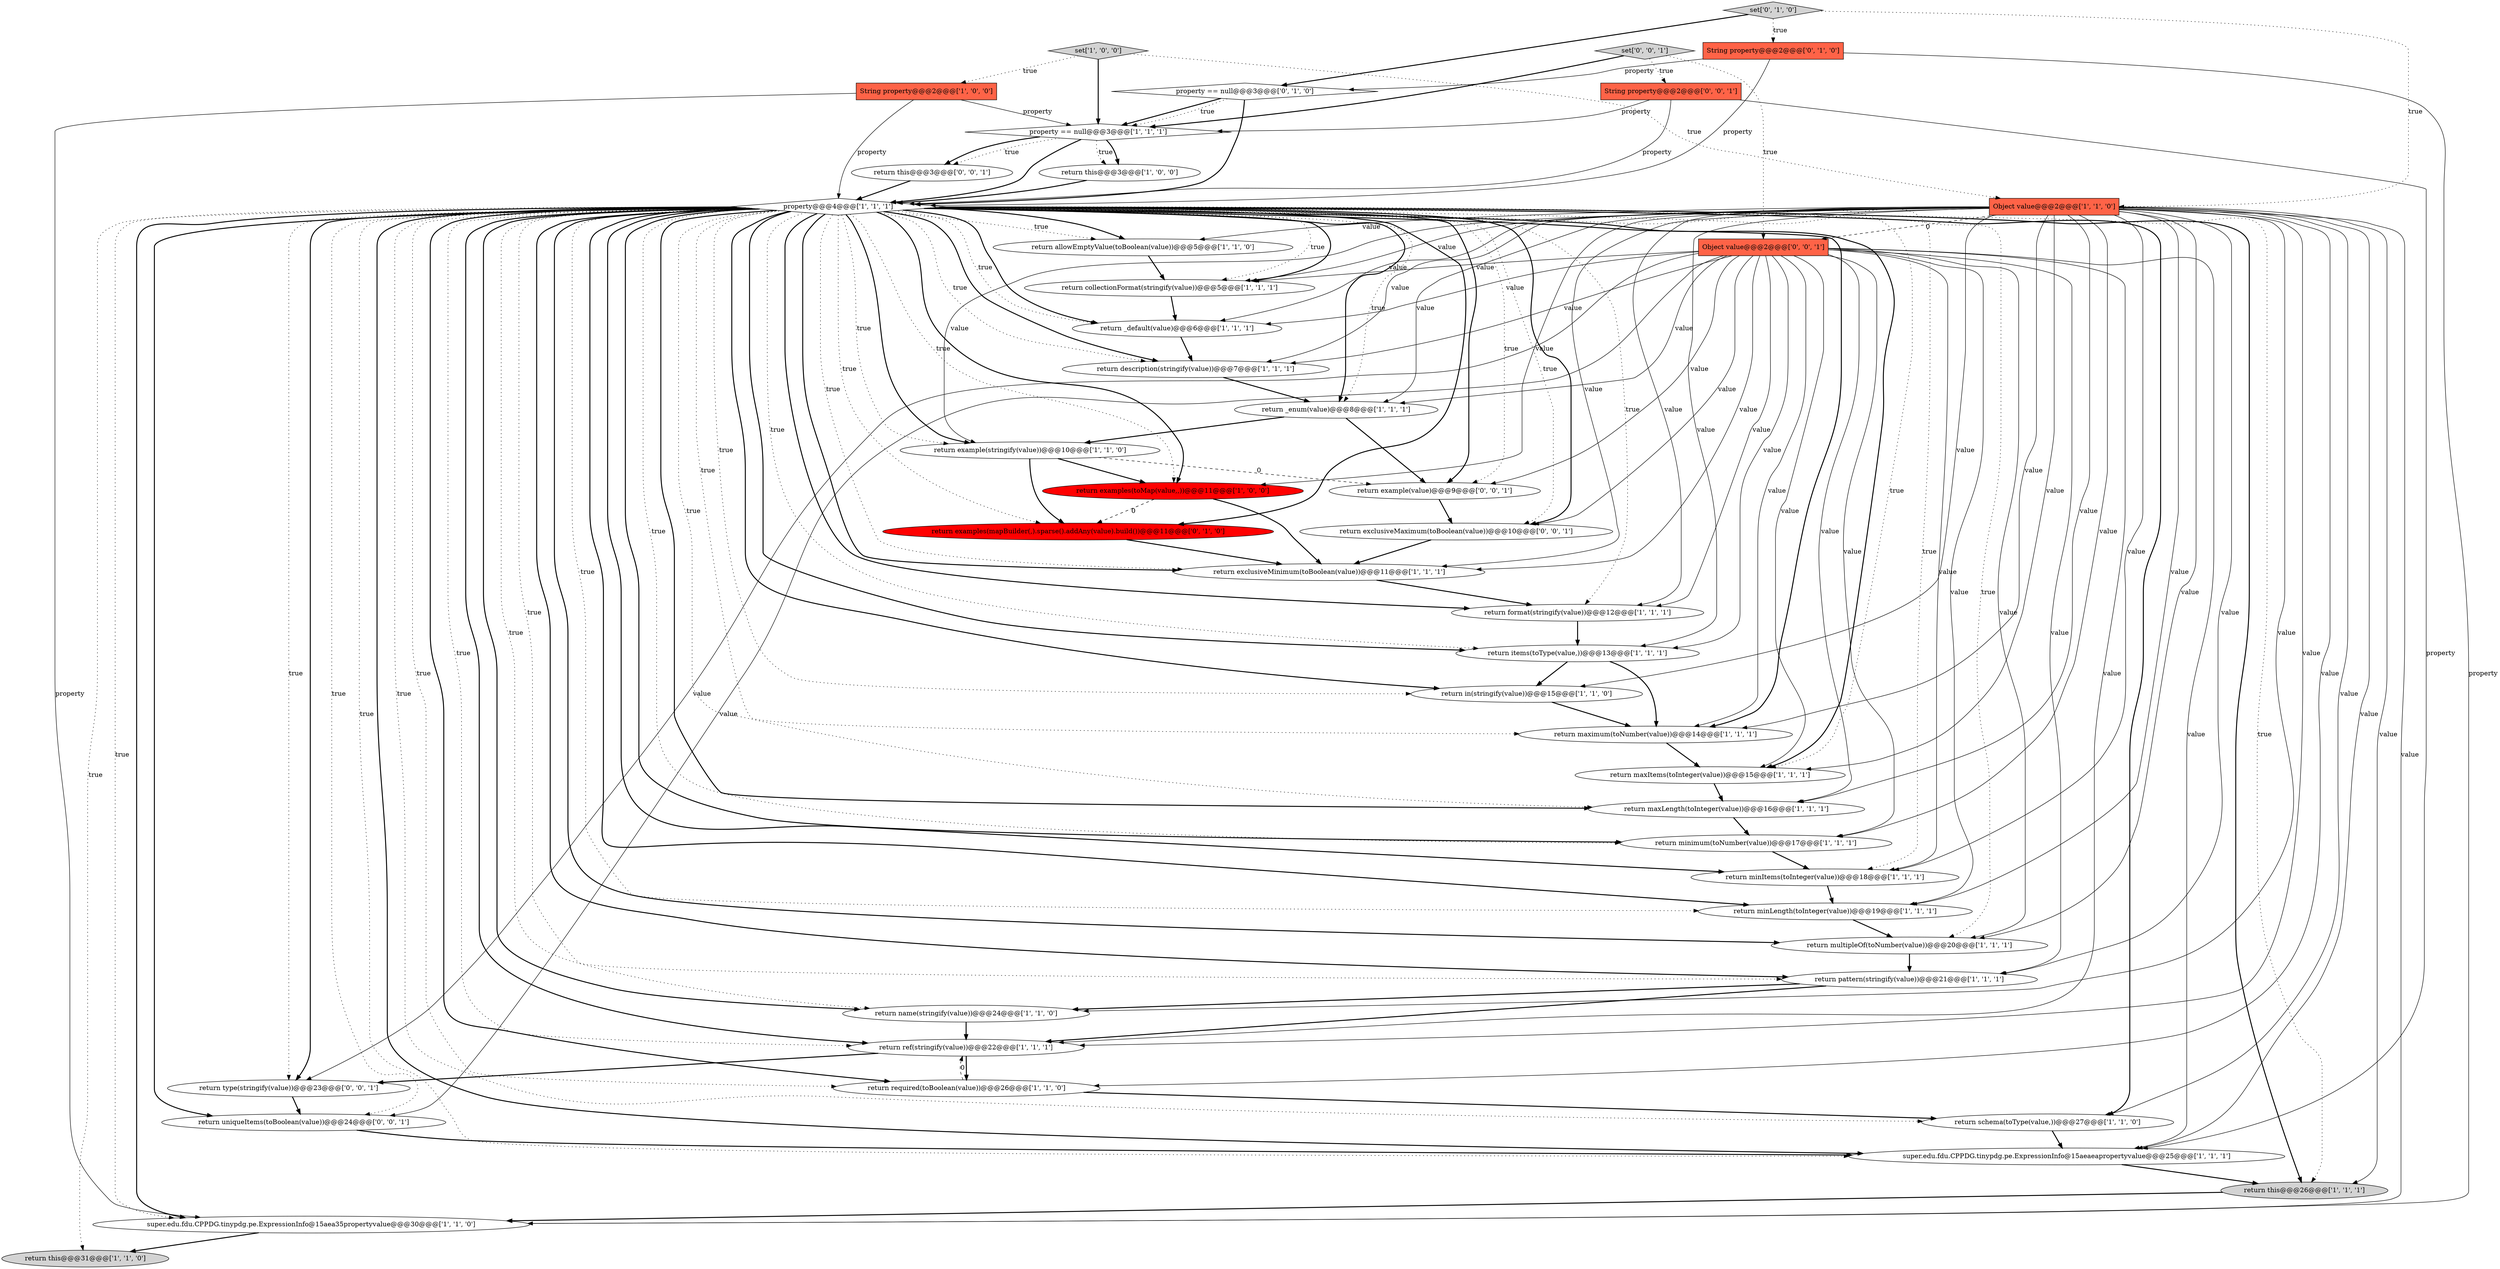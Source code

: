 digraph {
44 [style = filled, label = "return exclusiveMaximum(toBoolean(value))@@@10@@@['0', '0', '1']", fillcolor = white, shape = ellipse image = "AAA0AAABBB3BBB"];
6 [style = filled, label = "property@@@4@@@['1', '1', '1']", fillcolor = white, shape = diamond image = "AAA0AAABBB1BBB"];
24 [style = filled, label = "return ref(stringify(value))@@@22@@@['1', '1', '1']", fillcolor = white, shape = ellipse image = "AAA0AAABBB1BBB"];
15 [style = filled, label = "return items(toType(value,))@@@13@@@['1', '1', '1']", fillcolor = white, shape = ellipse image = "AAA0AAABBB1BBB"];
8 [style = filled, label = "return minItems(toInteger(value))@@@18@@@['1', '1', '1']", fillcolor = white, shape = ellipse image = "AAA0AAABBB1BBB"];
10 [style = filled, label = "return this@@@3@@@['1', '0', '0']", fillcolor = white, shape = ellipse image = "AAA0AAABBB1BBB"];
27 [style = filled, label = "return this@@@26@@@['1', '1', '1']", fillcolor = lightgray, shape = ellipse image = "AAA0AAABBB1BBB"];
25 [style = filled, label = "super.edu.fdu.CPPDG.tinypdg.pe.ExpressionInfo@15aea35propertyvalue@@@30@@@['1', '1', '0']", fillcolor = white, shape = ellipse image = "AAA0AAABBB1BBB"];
26 [style = filled, label = "return format(stringify(value))@@@12@@@['1', '1', '1']", fillcolor = white, shape = ellipse image = "AAA0AAABBB1BBB"];
43 [style = filled, label = "return example(value)@@@9@@@['0', '0', '1']", fillcolor = white, shape = ellipse image = "AAA0AAABBB3BBB"];
19 [style = filled, label = "return in(stringify(value))@@@15@@@['1', '1', '0']", fillcolor = white, shape = ellipse image = "AAA0AAABBB1BBB"];
36 [style = filled, label = "set['0', '1', '0']", fillcolor = lightgray, shape = diamond image = "AAA0AAABBB2BBB"];
1 [style = filled, label = "return name(stringify(value))@@@24@@@['1', '1', '0']", fillcolor = white, shape = ellipse image = "AAA0AAABBB1BBB"];
17 [style = filled, label = "return description(stringify(value))@@@7@@@['1', '1', '1']", fillcolor = white, shape = ellipse image = "AAA0AAABBB1BBB"];
29 [style = filled, label = "return maxLength(toInteger(value))@@@16@@@['1', '1', '1']", fillcolor = white, shape = ellipse image = "AAA0AAABBB1BBB"];
34 [style = filled, label = "return examples(mapBuilder(,).sparse().addAny(value).build())@@@11@@@['0', '1', '0']", fillcolor = red, shape = ellipse image = "AAA1AAABBB2BBB"];
7 [style = filled, label = "return example(stringify(value))@@@10@@@['1', '1', '0']", fillcolor = white, shape = ellipse image = "AAA0AAABBB1BBB"];
38 [style = filled, label = "set['0', '0', '1']", fillcolor = lightgray, shape = diamond image = "AAA0AAABBB3BBB"];
3 [style = filled, label = "return _default(value)@@@6@@@['1', '1', '1']", fillcolor = white, shape = ellipse image = "AAA0AAABBB1BBB"];
35 [style = filled, label = "property == null@@@3@@@['0', '1', '0']", fillcolor = white, shape = diamond image = "AAA0AAABBB2BBB"];
5 [style = filled, label = "return exclusiveMinimum(toBoolean(value))@@@11@@@['1', '1', '1']", fillcolor = white, shape = ellipse image = "AAA0AAABBB1BBB"];
22 [style = filled, label = "return allowEmptyValue(toBoolean(value))@@@5@@@['1', '1', '0']", fillcolor = white, shape = ellipse image = "AAA0AAABBB1BBB"];
33 [style = filled, label = "String property@@@2@@@['0', '1', '0']", fillcolor = tomato, shape = box image = "AAA0AAABBB2BBB"];
41 [style = filled, label = "Object value@@@2@@@['0', '0', '1']", fillcolor = tomato, shape = box image = "AAA0AAABBB3BBB"];
21 [style = filled, label = "return _enum(value)@@@8@@@['1', '1', '1']", fillcolor = white, shape = ellipse image = "AAA0AAABBB1BBB"];
28 [style = filled, label = "return pattern(stringify(value))@@@21@@@['1', '1', '1']", fillcolor = white, shape = ellipse image = "AAA0AAABBB1BBB"];
0 [style = filled, label = "return this@@@31@@@['1', '1', '0']", fillcolor = lightgray, shape = ellipse image = "AAA0AAABBB1BBB"];
18 [style = filled, label = "return minimum(toNumber(value))@@@17@@@['1', '1', '1']", fillcolor = white, shape = ellipse image = "AAA0AAABBB1BBB"];
30 [style = filled, label = "Object value@@@2@@@['1', '1', '0']", fillcolor = tomato, shape = box image = "AAA0AAABBB1BBB"];
9 [style = filled, label = "return required(toBoolean(value))@@@26@@@['1', '1', '0']", fillcolor = white, shape = ellipse image = "AAA0AAABBB1BBB"];
16 [style = filled, label = "return maxItems(toInteger(value))@@@15@@@['1', '1', '1']", fillcolor = white, shape = ellipse image = "AAA0AAABBB1BBB"];
42 [style = filled, label = "return type(stringify(value))@@@23@@@['0', '0', '1']", fillcolor = white, shape = ellipse image = "AAA0AAABBB3BBB"];
20 [style = filled, label = "return collectionFormat(stringify(value))@@@5@@@['1', '1', '1']", fillcolor = white, shape = ellipse image = "AAA0AAABBB1BBB"];
32 [style = filled, label = "return maximum(toNumber(value))@@@14@@@['1', '1', '1']", fillcolor = white, shape = ellipse image = "AAA0AAABBB1BBB"];
31 [style = filled, label = "property == null@@@3@@@['1', '1', '1']", fillcolor = white, shape = diamond image = "AAA0AAABBB1BBB"];
13 [style = filled, label = "return minLength(toInteger(value))@@@19@@@['1', '1', '1']", fillcolor = white, shape = ellipse image = "AAA0AAABBB1BBB"];
2 [style = filled, label = "return schema(toType(value,))@@@27@@@['1', '1', '0']", fillcolor = white, shape = ellipse image = "AAA0AAABBB1BBB"];
37 [style = filled, label = "return this@@@3@@@['0', '0', '1']", fillcolor = white, shape = ellipse image = "AAA0AAABBB3BBB"];
40 [style = filled, label = "String property@@@2@@@['0', '0', '1']", fillcolor = tomato, shape = box image = "AAA0AAABBB3BBB"];
4 [style = filled, label = "return multipleOf(toNumber(value))@@@20@@@['1', '1', '1']", fillcolor = white, shape = ellipse image = "AAA0AAABBB1BBB"];
39 [style = filled, label = "return uniqueItems(toBoolean(value))@@@24@@@['0', '0', '1']", fillcolor = white, shape = ellipse image = "AAA0AAABBB3BBB"];
23 [style = filled, label = "return examples(toMap(value,,))@@@11@@@['1', '0', '0']", fillcolor = red, shape = ellipse image = "AAA1AAABBB1BBB"];
12 [style = filled, label = "super.edu.fdu.CPPDG.tinypdg.pe.ExpressionInfo@15aeaeapropertyvalue@@@25@@@['1', '1', '1']", fillcolor = white, shape = ellipse image = "AAA0AAABBB1BBB"];
14 [style = filled, label = "String property@@@2@@@['1', '0', '0']", fillcolor = tomato, shape = box image = "AAA0AAABBB1BBB"];
11 [style = filled, label = "set['1', '0', '0']", fillcolor = lightgray, shape = diamond image = "AAA0AAABBB1BBB"];
30->22 [style = solid, label="value"];
6->3 [style = bold, label=""];
31->37 [style = bold, label=""];
6->43 [style = bold, label=""];
30->27 [style = solid, label="value"];
33->6 [style = solid, label="property"];
6->22 [style = bold, label=""];
38->41 [style = dotted, label="true"];
30->5 [style = solid, label="value"];
6->39 [style = dotted, label="true"];
21->43 [style = bold, label=""];
30->25 [style = solid, label="value"];
6->1 [style = dotted, label="true"];
6->32 [style = dotted, label="true"];
38->31 [style = bold, label=""];
6->19 [style = dotted, label="true"];
41->12 [style = solid, label="value"];
6->29 [style = bold, label=""];
29->18 [style = bold, label=""];
6->26 [style = dotted, label="true"];
6->18 [style = dotted, label="true"];
41->39 [style = solid, label="value"];
31->6 [style = bold, label=""];
14->25 [style = solid, label="property"];
41->18 [style = solid, label="value"];
30->8 [style = solid, label="value"];
26->15 [style = bold, label=""];
41->16 [style = solid, label="value"];
6->0 [style = dotted, label="true"];
6->3 [style = dotted, label="true"];
30->21 [style = solid, label="value"];
43->44 [style = bold, label=""];
14->31 [style = solid, label="property"];
17->21 [style = bold, label=""];
27->25 [style = bold, label=""];
30->13 [style = solid, label="value"];
38->40 [style = dotted, label="true"];
30->26 [style = solid, label="value"];
6->15 [style = dotted, label="true"];
6->32 [style = bold, label=""];
35->31 [style = bold, label=""];
40->31 [style = solid, label="property"];
23->34 [style = dashed, label="0"];
30->41 [style = dashed, label="0"];
9->2 [style = bold, label=""];
6->13 [style = dotted, label="true"];
16->29 [style = bold, label=""];
11->14 [style = dotted, label="true"];
30->19 [style = solid, label="value"];
7->43 [style = dashed, label="0"];
41->8 [style = solid, label="value"];
20->3 [style = bold, label=""];
33->25 [style = solid, label="property"];
31->10 [style = dotted, label="true"];
40->6 [style = solid, label="property"];
6->20 [style = dotted, label="true"];
6->2 [style = bold, label=""];
41->21 [style = solid, label="value"];
6->4 [style = bold, label=""];
30->1 [style = solid, label="value"];
22->20 [style = bold, label=""];
30->2 [style = solid, label="value"];
6->29 [style = dotted, label="true"];
7->23 [style = bold, label=""];
30->9 [style = solid, label="value"];
6->25 [style = dotted, label="true"];
6->43 [style = dotted, label="true"];
39->12 [style = bold, label=""];
6->7 [style = dotted, label="true"];
41->43 [style = solid, label="value"];
21->7 [style = bold, label=""];
28->24 [style = bold, label=""];
41->32 [style = solid, label="value"];
6->12 [style = dotted, label="true"];
6->42 [style = dotted, label="true"];
36->35 [style = bold, label=""];
6->7 [style = bold, label=""];
33->35 [style = solid, label="property"];
6->39 [style = bold, label=""];
30->32 [style = solid, label="value"];
30->18 [style = solid, label="value"];
25->0 [style = bold, label=""];
6->17 [style = bold, label=""];
6->24 [style = dotted, label="true"];
6->26 [style = bold, label=""];
23->5 [style = bold, label=""];
6->34 [style = bold, label=""];
11->30 [style = dotted, label="true"];
30->28 [style = solid, label="value"];
41->4 [style = solid, label="value"];
6->21 [style = bold, label=""];
6->23 [style = bold, label=""];
6->18 [style = bold, label=""];
6->25 [style = bold, label=""];
42->39 [style = bold, label=""];
6->42 [style = bold, label=""];
5->26 [style = bold, label=""];
6->24 [style = bold, label=""];
6->22 [style = dotted, label="true"];
32->16 [style = bold, label=""];
15->19 [style = bold, label=""];
30->20 [style = solid, label="value"];
35->31 [style = dotted, label="true"];
6->44 [style = bold, label=""];
10->6 [style = bold, label=""];
41->42 [style = solid, label="value"];
6->15 [style = bold, label=""];
30->16 [style = solid, label="value"];
6->20 [style = bold, label=""];
6->1 [style = bold, label=""];
6->27 [style = bold, label=""];
6->5 [style = bold, label=""];
11->31 [style = bold, label=""];
6->2 [style = dotted, label="true"];
19->32 [style = bold, label=""];
6->9 [style = dotted, label="true"];
6->8 [style = dotted, label="true"];
31->10 [style = bold, label=""];
30->29 [style = solid, label="value"];
6->13 [style = bold, label=""];
3->17 [style = bold, label=""];
40->12 [style = solid, label="property"];
41->44 [style = solid, label="value"];
18->8 [style = bold, label=""];
41->13 [style = solid, label="value"];
6->21 [style = dotted, label="true"];
6->27 [style = dotted, label="true"];
41->28 [style = solid, label="value"];
30->7 [style = solid, label="value"];
44->5 [style = bold, label=""];
12->27 [style = bold, label=""];
36->30 [style = dotted, label="true"];
41->15 [style = solid, label="value"];
24->9 [style = bold, label=""];
8->13 [style = bold, label=""];
24->42 [style = bold, label=""];
36->33 [style = dotted, label="true"];
30->15 [style = solid, label="value"];
30->17 [style = solid, label="value"];
6->12 [style = bold, label=""];
30->4 [style = solid, label="value"];
31->37 [style = dotted, label="true"];
9->24 [style = dashed, label="0"];
35->6 [style = bold, label=""];
41->26 [style = solid, label="value"];
34->5 [style = bold, label=""];
41->5 [style = solid, label="value"];
6->23 [style = dotted, label="true"];
41->17 [style = solid, label="value"];
41->20 [style = solid, label="value"];
28->1 [style = bold, label=""];
6->19 [style = bold, label=""];
37->6 [style = bold, label=""];
30->12 [style = solid, label="value"];
41->24 [style = solid, label="value"];
6->17 [style = dotted, label="true"];
30->3 [style = solid, label="value"];
4->28 [style = bold, label=""];
2->12 [style = bold, label=""];
6->44 [style = dotted, label="true"];
6->28 [style = dotted, label="true"];
41->29 [style = solid, label="value"];
30->24 [style = solid, label="value"];
7->34 [style = bold, label=""];
6->4 [style = dotted, label="true"];
14->6 [style = solid, label="property"];
6->16 [style = bold, label=""];
41->3 [style = solid, label="value"];
1->24 [style = bold, label=""];
6->8 [style = bold, label=""];
6->34 [style = dotted, label="true"];
6->9 [style = bold, label=""];
15->32 [style = bold, label=""];
30->23 [style = solid, label="value"];
6->16 [style = dotted, label="true"];
6->5 [style = dotted, label="true"];
6->28 [style = bold, label=""];
13->4 [style = bold, label=""];
}
